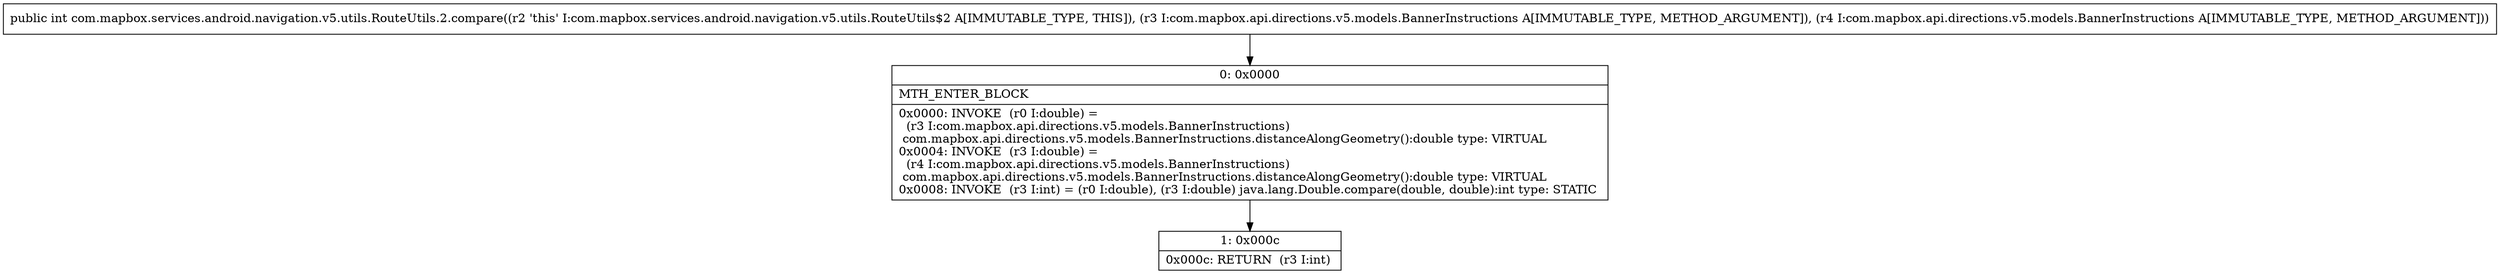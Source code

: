 digraph "CFG forcom.mapbox.services.android.navigation.v5.utils.RouteUtils.2.compare(Lcom\/mapbox\/api\/directions\/v5\/models\/BannerInstructions;Lcom\/mapbox\/api\/directions\/v5\/models\/BannerInstructions;)I" {
Node_0 [shape=record,label="{0\:\ 0x0000|MTH_ENTER_BLOCK\l|0x0000: INVOKE  (r0 I:double) = \l  (r3 I:com.mapbox.api.directions.v5.models.BannerInstructions)\l com.mapbox.api.directions.v5.models.BannerInstructions.distanceAlongGeometry():double type: VIRTUAL \l0x0004: INVOKE  (r3 I:double) = \l  (r4 I:com.mapbox.api.directions.v5.models.BannerInstructions)\l com.mapbox.api.directions.v5.models.BannerInstructions.distanceAlongGeometry():double type: VIRTUAL \l0x0008: INVOKE  (r3 I:int) = (r0 I:double), (r3 I:double) java.lang.Double.compare(double, double):int type: STATIC \l}"];
Node_1 [shape=record,label="{1\:\ 0x000c|0x000c: RETURN  (r3 I:int) \l}"];
MethodNode[shape=record,label="{public int com.mapbox.services.android.navigation.v5.utils.RouteUtils.2.compare((r2 'this' I:com.mapbox.services.android.navigation.v5.utils.RouteUtils$2 A[IMMUTABLE_TYPE, THIS]), (r3 I:com.mapbox.api.directions.v5.models.BannerInstructions A[IMMUTABLE_TYPE, METHOD_ARGUMENT]), (r4 I:com.mapbox.api.directions.v5.models.BannerInstructions A[IMMUTABLE_TYPE, METHOD_ARGUMENT])) }"];
MethodNode -> Node_0;
Node_0 -> Node_1;
}

